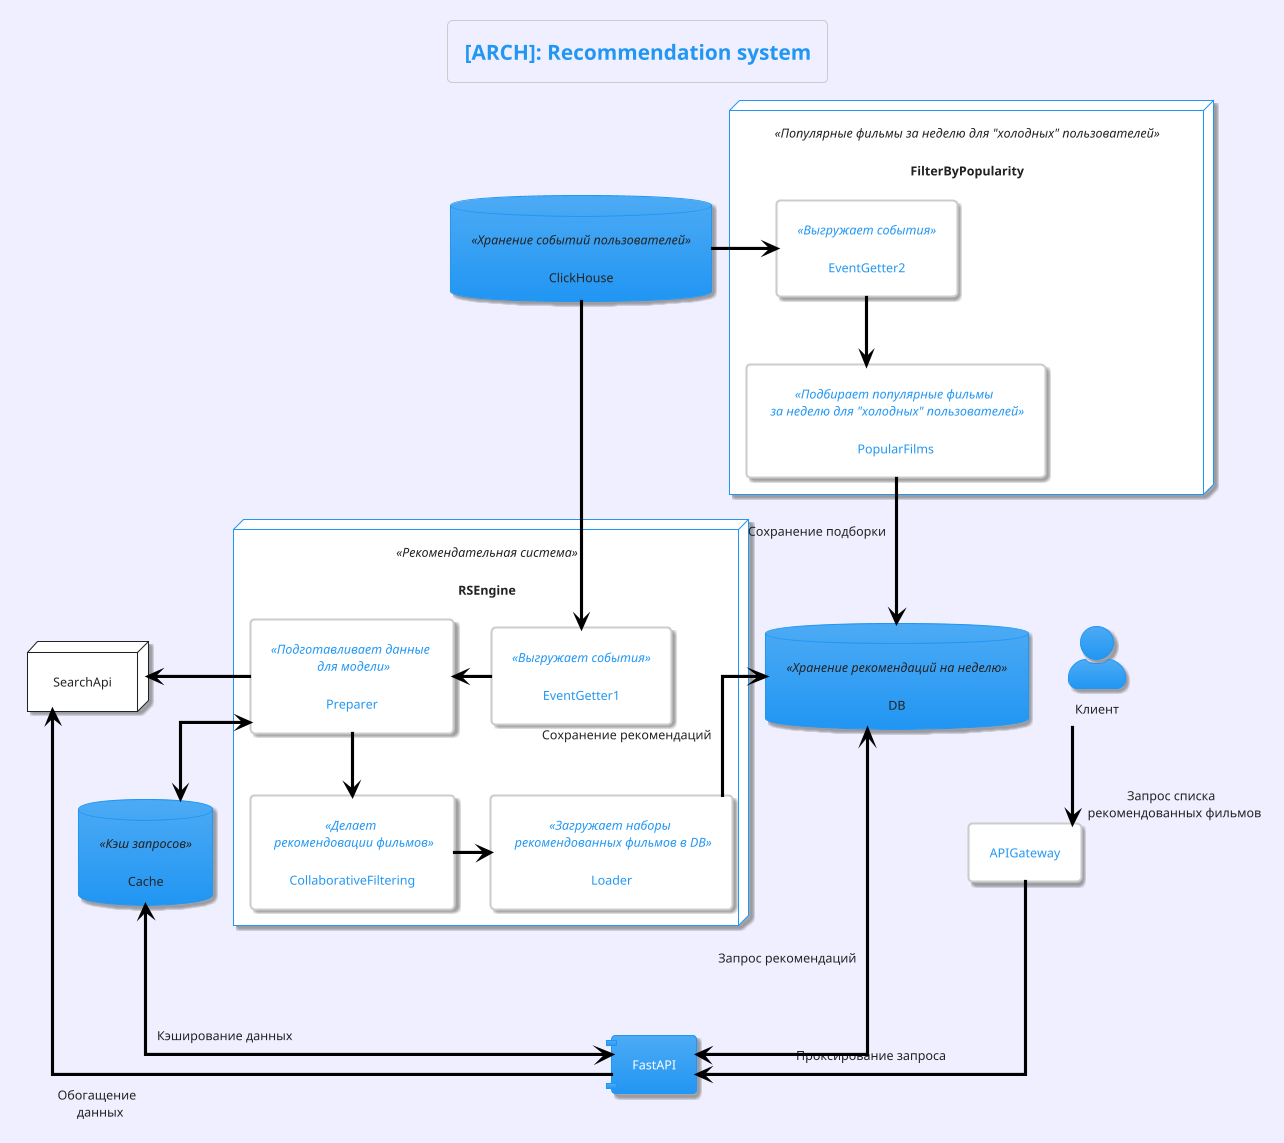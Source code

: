 @startuml
!theme materia
skinparam componentStyle uml1
skinparam backgroundColor MOTIVATION
skinparam linetype ortho
skinparam actorStyle awesome
skinparam defaultTextAlignment center
skinparam classarrowcolor Black
skinparam SequenceMessageAlign reverseDirection

title [ARCH]: Recommendation system

rectangle APIGateway
actor Клиент as Client
component FastAPI
database DB <<Хранение рекомендаций на неделю>>
database Cache <<Кэш запросов>>
node SearchApi
database ClickHouse <<Хранение событий пользователей>>
node RSEngine <<Рекомендательная система>> {
    rectangle EventGetter1 <<Выгружает события>>
    rectangle Preparer <<Подготавливает данные \n для модели>>
    rectangle Loader <<Загружает наборы \n рекомендованных фильмов в DB>>
    rectangle CollaborativeFiltering <<Делает \n рекомендовации фильмов>>
}
node FilterByPopularity <<Популярные фильмы за неделю для "холодных" пользователей>> {
    rectangle EventGetter2 <<Выгружает события>>
    rectangle PopularFilms <<Подбирает популярные фильмы \n за неделю для "холодных" пользователей>>
}

Client --> APIGateway: Запрос списка \n рекомендованных фильмов
APIGateway ---> FastAPI: Проксирование запроса
FastAPI <-up--> DB: Запрос рекомендаций
ClickHouse --> EventGetter1
ClickHouse -right-> EventGetter2
EventGetter1 -left-> Preparer
Preparer -down-> CollaborativeFiltering
Preparer -left-> SearchApi
Preparer <--> Cache
CollaborativeFiltering -right-> Loader
EventGetter2 -down-> PopularFilms
PopularFilms --> DB: Сохранение подборки
DB <-- Loader: Сохранение рекомендаций
FastAPI -up-> SearchApi: Обогащение \n данных
FastAPI <-up--> Cache: Кэширование данных
@enduml
